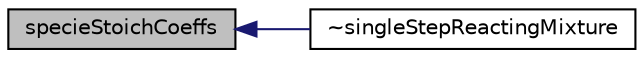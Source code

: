 digraph "specieStoichCoeffs"
{
  bgcolor="transparent";
  edge [fontname="Helvetica",fontsize="10",labelfontname="Helvetica",labelfontsize="10"];
  node [fontname="Helvetica",fontsize="10",shape=record];
  rankdir="LR";
  Node1 [label="specieStoichCoeffs",height=0.2,width=0.4,color="black", fillcolor="grey75", style="filled", fontcolor="black"];
  Node1 -> Node2 [dir="back",color="midnightblue",fontsize="10",style="solid",fontname="Helvetica"];
  Node2 [label="~singleStepReactingMixture",height=0.2,width=0.4,color="black",URL="$a02405.html#a9570e7b1bec33eaa23d8fdc24ba03ff8",tooltip="Destructor. "];
}
